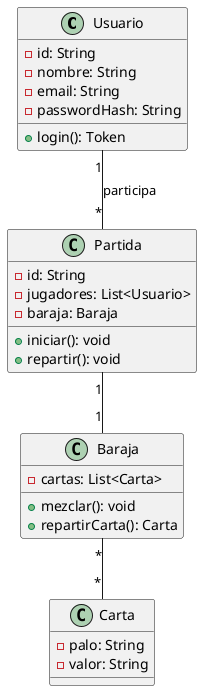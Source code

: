 @startuml
class Usuario {
  - id: String
  - nombre: String
  - email: String
  - passwordHash: String
  + login(): Token
}

class Partida {
  - id: String
  - jugadores: List<Usuario>
  - baraja: Baraja
  + iniciar(): void
  + repartir(): void
}

class Baraja {
  - cartas: List<Carta>
  + mezclar(): void
  + repartirCarta(): Carta
}

class Carta {
  - palo: String
  - valor: String
}

Usuario "1" -- "*" Partida : participa
Partida "1" -- "1" Baraja
Baraja "*" -- "*" Carta
@enduml